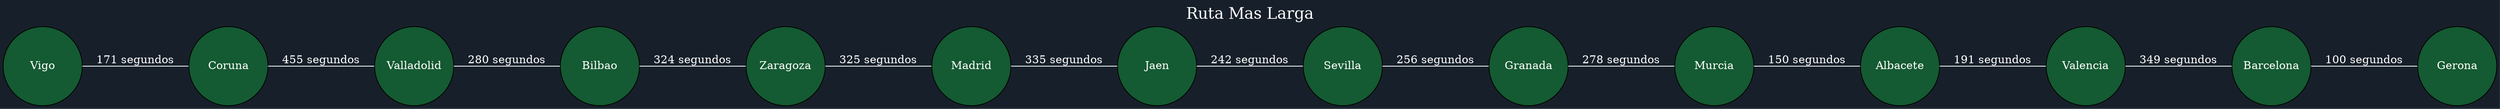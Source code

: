 graph Ruta {
  label="Ruta Mas Larga";
  labelloc="t";
  fontsize=20;
  fontcolor="white";
  bgcolor="#17202a";
  node [style=filled, fillcolor="#145a32", fontcolor="white", shape=circle, width=1.4, fixedsize=true];
  edge [color="white", fontcolor="white"];
  rankdir="LR";
  "Vigo";
  "Vigo";
  "Vigo" -- "Coruna" [label="171 segundos"];
  "Coruna";
  "Coruna";
  "Coruna" -- "Valladolid" [label="455 segundos"];
  "Valladolid";
  "Valladolid";
  "Valladolid" -- "Bilbao" [label="280 segundos"];
  "Bilbao";
  "Bilbao";
  "Bilbao" -- "Zaragoza" [label="324 segundos"];
  "Zaragoza";
  "Zaragoza";
  "Zaragoza" -- "Madrid" [label="325 segundos"];
  "Madrid";
  "Madrid";
  "Madrid" -- "Jaen" [label="335 segundos"];
  "Jaen";
  "Jaen";
  "Jaen" -- "Sevilla" [label="242 segundos"];
  "Sevilla";
  "Sevilla";
  "Sevilla" -- "Granada" [label="256 segundos"];
  "Granada";
  "Granada";
  "Granada" -- "Murcia" [label="278 segundos"];
  "Murcia";
  "Murcia";
  "Murcia" -- "Albacete" [label="150 segundos"];
  "Albacete";
  "Albacete";
  "Albacete" -- "Valencia" [label="191 segundos"];
  "Valencia";
  "Valencia";
  "Valencia" -- "Barcelona" [label="349 segundos"];
  "Barcelona";
  "Barcelona";
  "Barcelona" -- "Gerona" [label="100 segundos"];
  "Gerona";
}